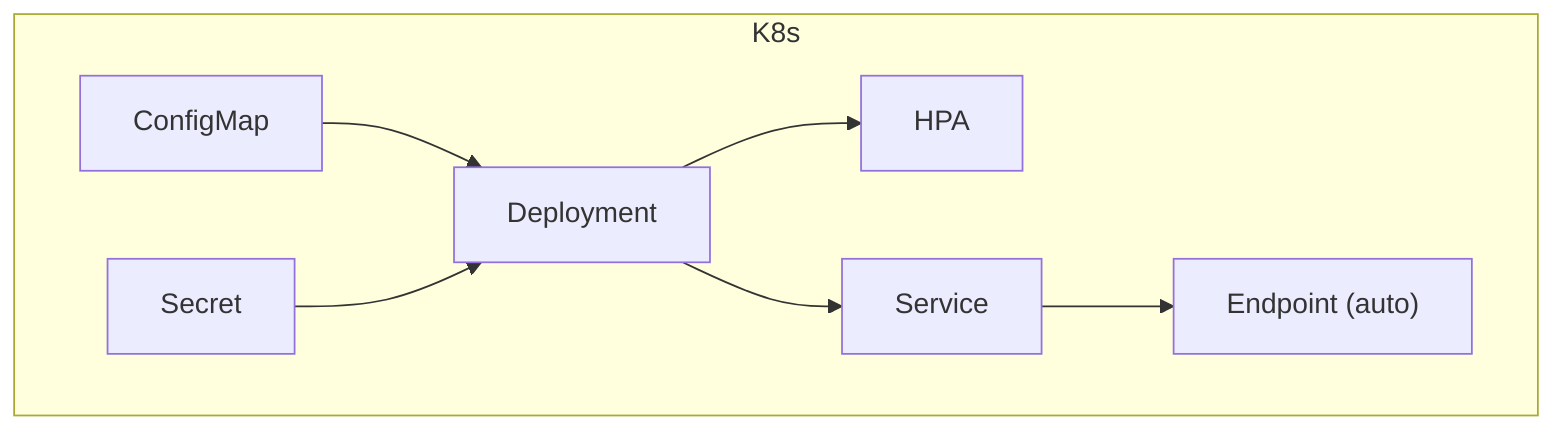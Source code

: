 flowchart TD
  subgraph K8s
    configMap["ConfigMap"]
    secret["Secret"]
    hpa["HPA"]
    svc["Service"]
    ep["Endpoint (auto)"]
    deploy["Deployment"]

    configMap --> deploy
    secret --> deploy
    deploy --> hpa
    deploy --> svc
    svc --> ep
  end